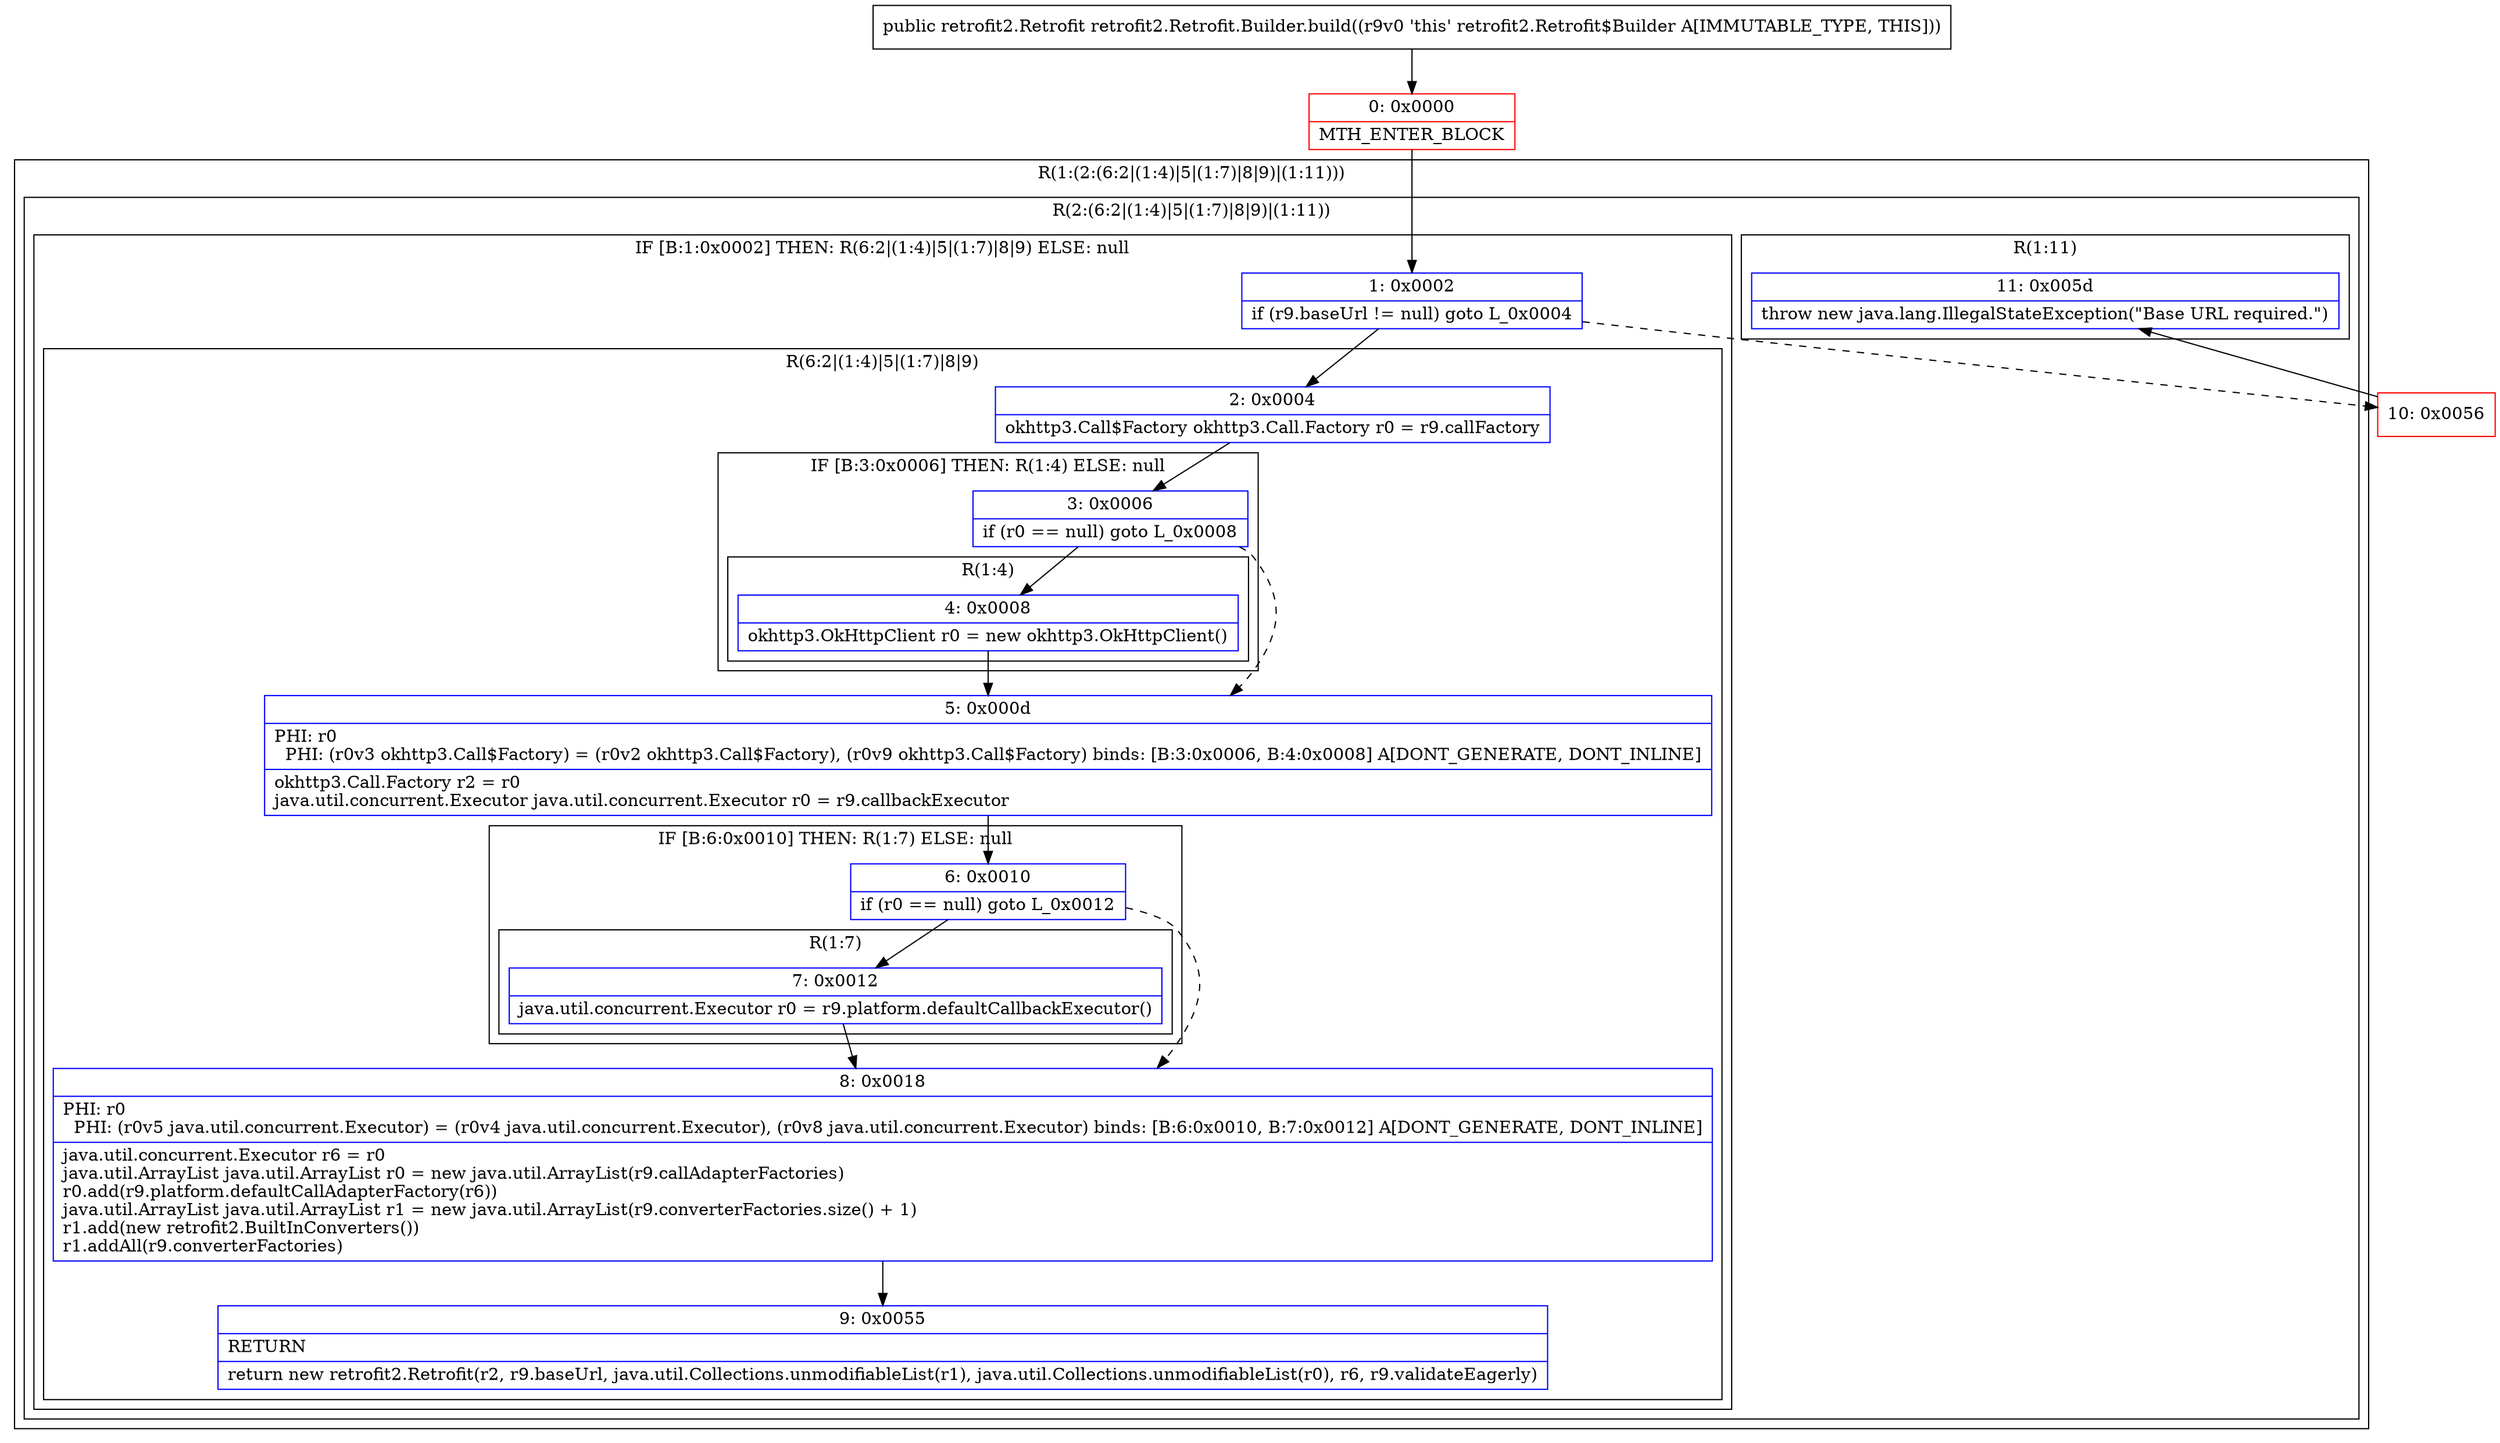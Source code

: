 digraph "CFG forretrofit2.Retrofit.Builder.build()Lretrofit2\/Retrofit;" {
subgraph cluster_Region_584368122 {
label = "R(1:(2:(6:2|(1:4)|5|(1:7)|8|9)|(1:11)))";
node [shape=record,color=blue];
subgraph cluster_Region_517247703 {
label = "R(2:(6:2|(1:4)|5|(1:7)|8|9)|(1:11))";
node [shape=record,color=blue];
subgraph cluster_IfRegion_1079976834 {
label = "IF [B:1:0x0002] THEN: R(6:2|(1:4)|5|(1:7)|8|9) ELSE: null";
node [shape=record,color=blue];
Node_1 [shape=record,label="{1\:\ 0x0002|if (r9.baseUrl != null) goto L_0x0004\l}"];
subgraph cluster_Region_486204239 {
label = "R(6:2|(1:4)|5|(1:7)|8|9)";
node [shape=record,color=blue];
Node_2 [shape=record,label="{2\:\ 0x0004|okhttp3.Call$Factory okhttp3.Call.Factory r0 = r9.callFactory\l}"];
subgraph cluster_IfRegion_1272429102 {
label = "IF [B:3:0x0006] THEN: R(1:4) ELSE: null";
node [shape=record,color=blue];
Node_3 [shape=record,label="{3\:\ 0x0006|if (r0 == null) goto L_0x0008\l}"];
subgraph cluster_Region_1041767444 {
label = "R(1:4)";
node [shape=record,color=blue];
Node_4 [shape=record,label="{4\:\ 0x0008|okhttp3.OkHttpClient r0 = new okhttp3.OkHttpClient()\l}"];
}
}
Node_5 [shape=record,label="{5\:\ 0x000d|PHI: r0 \l  PHI: (r0v3 okhttp3.Call$Factory) = (r0v2 okhttp3.Call$Factory), (r0v9 okhttp3.Call$Factory) binds: [B:3:0x0006, B:4:0x0008] A[DONT_GENERATE, DONT_INLINE]\l|okhttp3.Call.Factory r2 = r0\ljava.util.concurrent.Executor java.util.concurrent.Executor r0 = r9.callbackExecutor\l}"];
subgraph cluster_IfRegion_701292882 {
label = "IF [B:6:0x0010] THEN: R(1:7) ELSE: null";
node [shape=record,color=blue];
Node_6 [shape=record,label="{6\:\ 0x0010|if (r0 == null) goto L_0x0012\l}"];
subgraph cluster_Region_1650951882 {
label = "R(1:7)";
node [shape=record,color=blue];
Node_7 [shape=record,label="{7\:\ 0x0012|java.util.concurrent.Executor r0 = r9.platform.defaultCallbackExecutor()\l}"];
}
}
Node_8 [shape=record,label="{8\:\ 0x0018|PHI: r0 \l  PHI: (r0v5 java.util.concurrent.Executor) = (r0v4 java.util.concurrent.Executor), (r0v8 java.util.concurrent.Executor) binds: [B:6:0x0010, B:7:0x0012] A[DONT_GENERATE, DONT_INLINE]\l|java.util.concurrent.Executor r6 = r0\ljava.util.ArrayList java.util.ArrayList r0 = new java.util.ArrayList(r9.callAdapterFactories)\lr0.add(r9.platform.defaultCallAdapterFactory(r6))\ljava.util.ArrayList java.util.ArrayList r1 = new java.util.ArrayList(r9.converterFactories.size() + 1)\lr1.add(new retrofit2.BuiltInConverters())\lr1.addAll(r9.converterFactories)\l}"];
Node_9 [shape=record,label="{9\:\ 0x0055|RETURN\l|return new retrofit2.Retrofit(r2, r9.baseUrl, java.util.Collections.unmodifiableList(r1), java.util.Collections.unmodifiableList(r0), r6, r9.validateEagerly)\l}"];
}
}
subgraph cluster_Region_638616076 {
label = "R(1:11)";
node [shape=record,color=blue];
Node_11 [shape=record,label="{11\:\ 0x005d|throw new java.lang.IllegalStateException(\"Base URL required.\")\l}"];
}
}
}
Node_0 [shape=record,color=red,label="{0\:\ 0x0000|MTH_ENTER_BLOCK\l}"];
Node_10 [shape=record,color=red,label="{10\:\ 0x0056}"];
MethodNode[shape=record,label="{public retrofit2.Retrofit retrofit2.Retrofit.Builder.build((r9v0 'this' retrofit2.Retrofit$Builder A[IMMUTABLE_TYPE, THIS])) }"];
MethodNode -> Node_0;
Node_1 -> Node_2;
Node_1 -> Node_10[style=dashed];
Node_2 -> Node_3;
Node_3 -> Node_4;
Node_3 -> Node_5[style=dashed];
Node_4 -> Node_5;
Node_5 -> Node_6;
Node_6 -> Node_7;
Node_6 -> Node_8[style=dashed];
Node_7 -> Node_8;
Node_8 -> Node_9;
Node_0 -> Node_1;
Node_10 -> Node_11;
}


